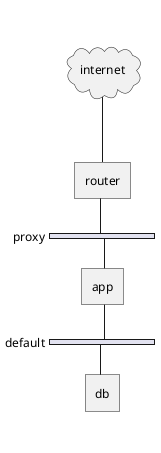 @startuml
nwdiag {
    internet [ shape = cloud];
    internet -- router;

    network proxy {
        router;
        app;
    }
    network default {
    	app;
        db;
    }
}
@enduml

